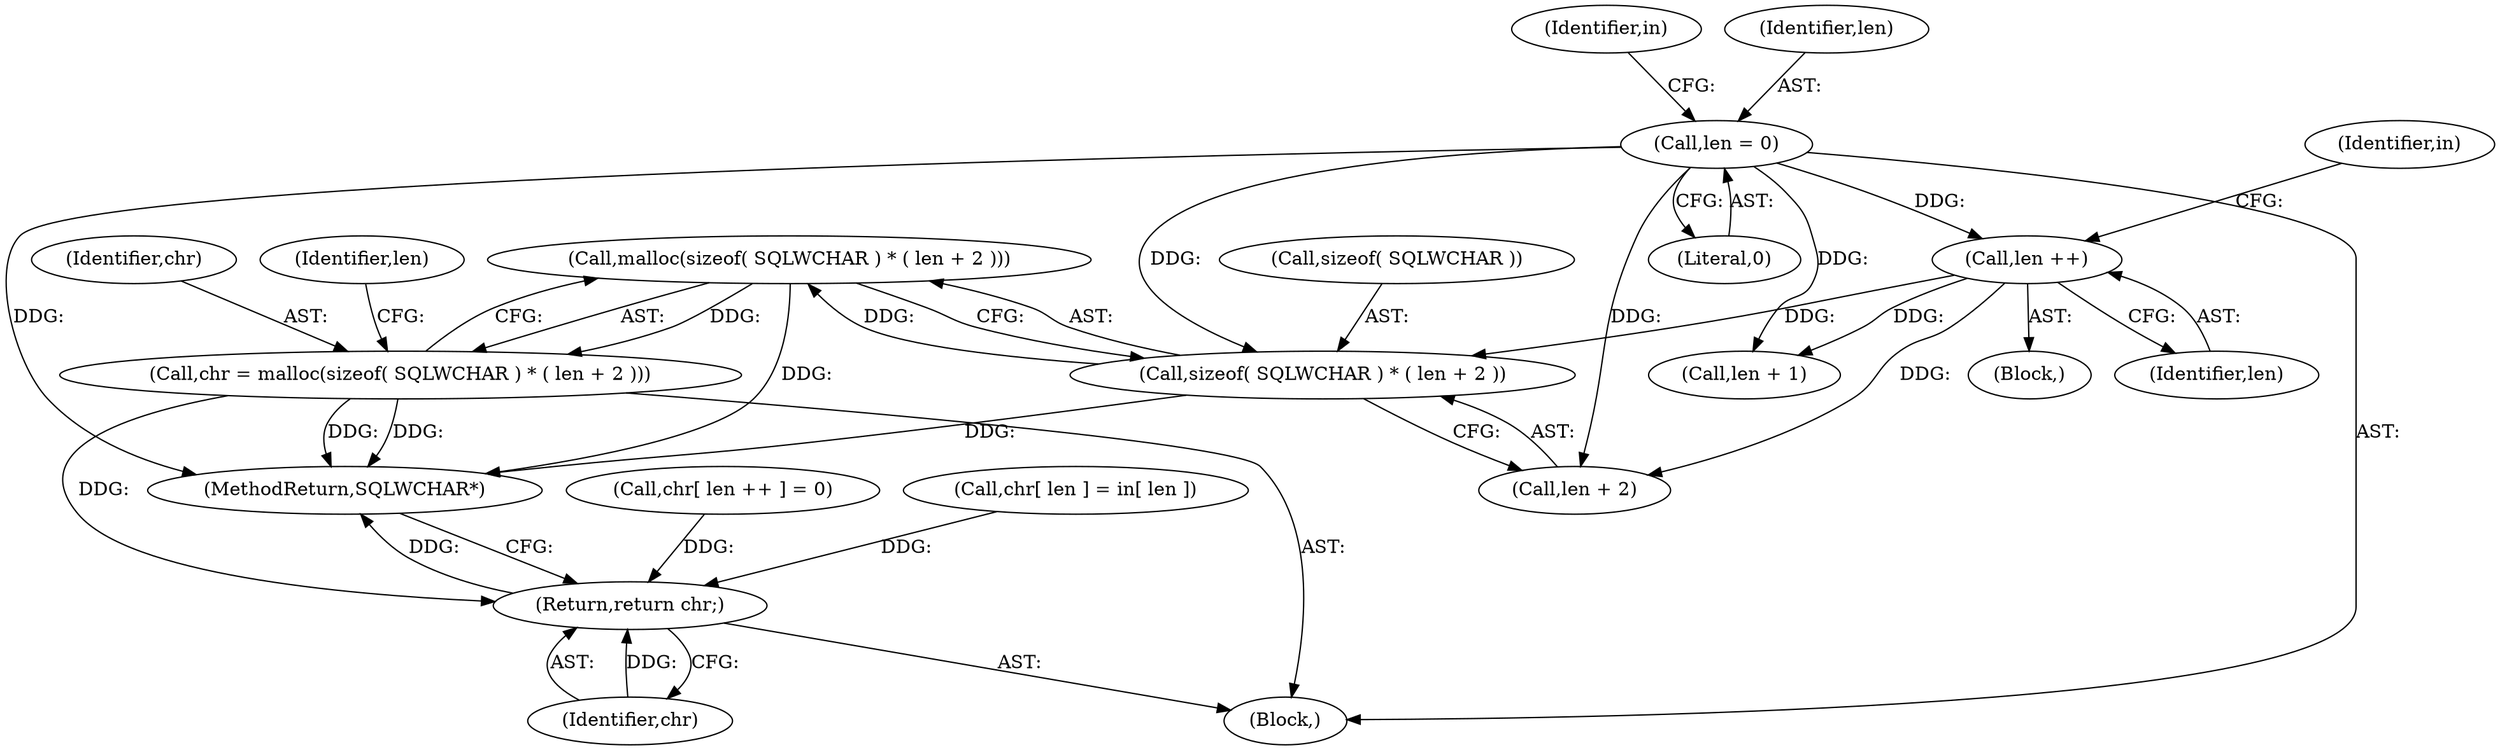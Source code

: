 digraph "0_unixODBC_45ef78e037f578b15fc58938a3a3251655e71d6f#diff-d52750c7ba4e594410438569d8e2963aL24_3@API" {
"1000133" [label="(Call,malloc(sizeof( SQLWCHAR ) * ( len + 2 )))"];
"1000134" [label="(Call,sizeof( SQLWCHAR ) * ( len + 2 ))"];
"1000129" [label="(Call,len ++)"];
"1000105" [label="(Call,len = 0)"];
"1000131" [label="(Call,chr = malloc(sizeof( SQLWCHAR ) * ( len + 2 )))"];
"1000179" [label="(Return,return chr;)"];
"1000133" [label="(Call,malloc(sizeof( SQLWCHAR ) * ( len + 2 )))"];
"1000173" [label="(Call,chr[ len ++ ] = 0)"];
"1000124" [label="(Call,len + 1)"];
"1000137" [label="(Call,len + 2)"];
"1000128" [label="(Block,)"];
"1000141" [label="(Identifier,len)"];
"1000134" [label="(Call,sizeof( SQLWCHAR ) * ( len + 2 ))"];
"1000118" [label="(Identifier,in)"];
"1000105" [label="(Call,len = 0)"];
"1000110" [label="(Identifier,in)"];
"1000129" [label="(Call,len ++)"];
"1000130" [label="(Identifier,len)"];
"1000107" [label="(Literal,0)"];
"1000135" [label="(Call,sizeof( SQLWCHAR ))"];
"1000106" [label="(Identifier,len)"];
"1000158" [label="(Call,chr[ len ] = in[ len ])"];
"1000180" [label="(Identifier,chr)"];
"1000102" [label="(Block,)"];
"1000132" [label="(Identifier,chr)"];
"1000179" [label="(Return,return chr;)"];
"1000181" [label="(MethodReturn,SQLWCHAR*)"];
"1000131" [label="(Call,chr = malloc(sizeof( SQLWCHAR ) * ( len + 2 )))"];
"1000133" -> "1000131"  [label="AST: "];
"1000133" -> "1000134"  [label="CFG: "];
"1000134" -> "1000133"  [label="AST: "];
"1000131" -> "1000133"  [label="CFG: "];
"1000133" -> "1000181"  [label="DDG: "];
"1000133" -> "1000131"  [label="DDG: "];
"1000134" -> "1000133"  [label="DDG: "];
"1000134" -> "1000137"  [label="CFG: "];
"1000135" -> "1000134"  [label="AST: "];
"1000137" -> "1000134"  [label="AST: "];
"1000134" -> "1000181"  [label="DDG: "];
"1000129" -> "1000134"  [label="DDG: "];
"1000105" -> "1000134"  [label="DDG: "];
"1000129" -> "1000128"  [label="AST: "];
"1000129" -> "1000130"  [label="CFG: "];
"1000130" -> "1000129"  [label="AST: "];
"1000118" -> "1000129"  [label="CFG: "];
"1000129" -> "1000124"  [label="DDG: "];
"1000105" -> "1000129"  [label="DDG: "];
"1000129" -> "1000137"  [label="DDG: "];
"1000105" -> "1000102"  [label="AST: "];
"1000105" -> "1000107"  [label="CFG: "];
"1000106" -> "1000105"  [label="AST: "];
"1000107" -> "1000105"  [label="AST: "];
"1000110" -> "1000105"  [label="CFG: "];
"1000105" -> "1000181"  [label="DDG: "];
"1000105" -> "1000124"  [label="DDG: "];
"1000105" -> "1000137"  [label="DDG: "];
"1000131" -> "1000102"  [label="AST: "];
"1000132" -> "1000131"  [label="AST: "];
"1000141" -> "1000131"  [label="CFG: "];
"1000131" -> "1000181"  [label="DDG: "];
"1000131" -> "1000181"  [label="DDG: "];
"1000131" -> "1000179"  [label="DDG: "];
"1000179" -> "1000102"  [label="AST: "];
"1000179" -> "1000180"  [label="CFG: "];
"1000180" -> "1000179"  [label="AST: "];
"1000181" -> "1000179"  [label="CFG: "];
"1000179" -> "1000181"  [label="DDG: "];
"1000180" -> "1000179"  [label="DDG: "];
"1000158" -> "1000179"  [label="DDG: "];
"1000173" -> "1000179"  [label="DDG: "];
}
